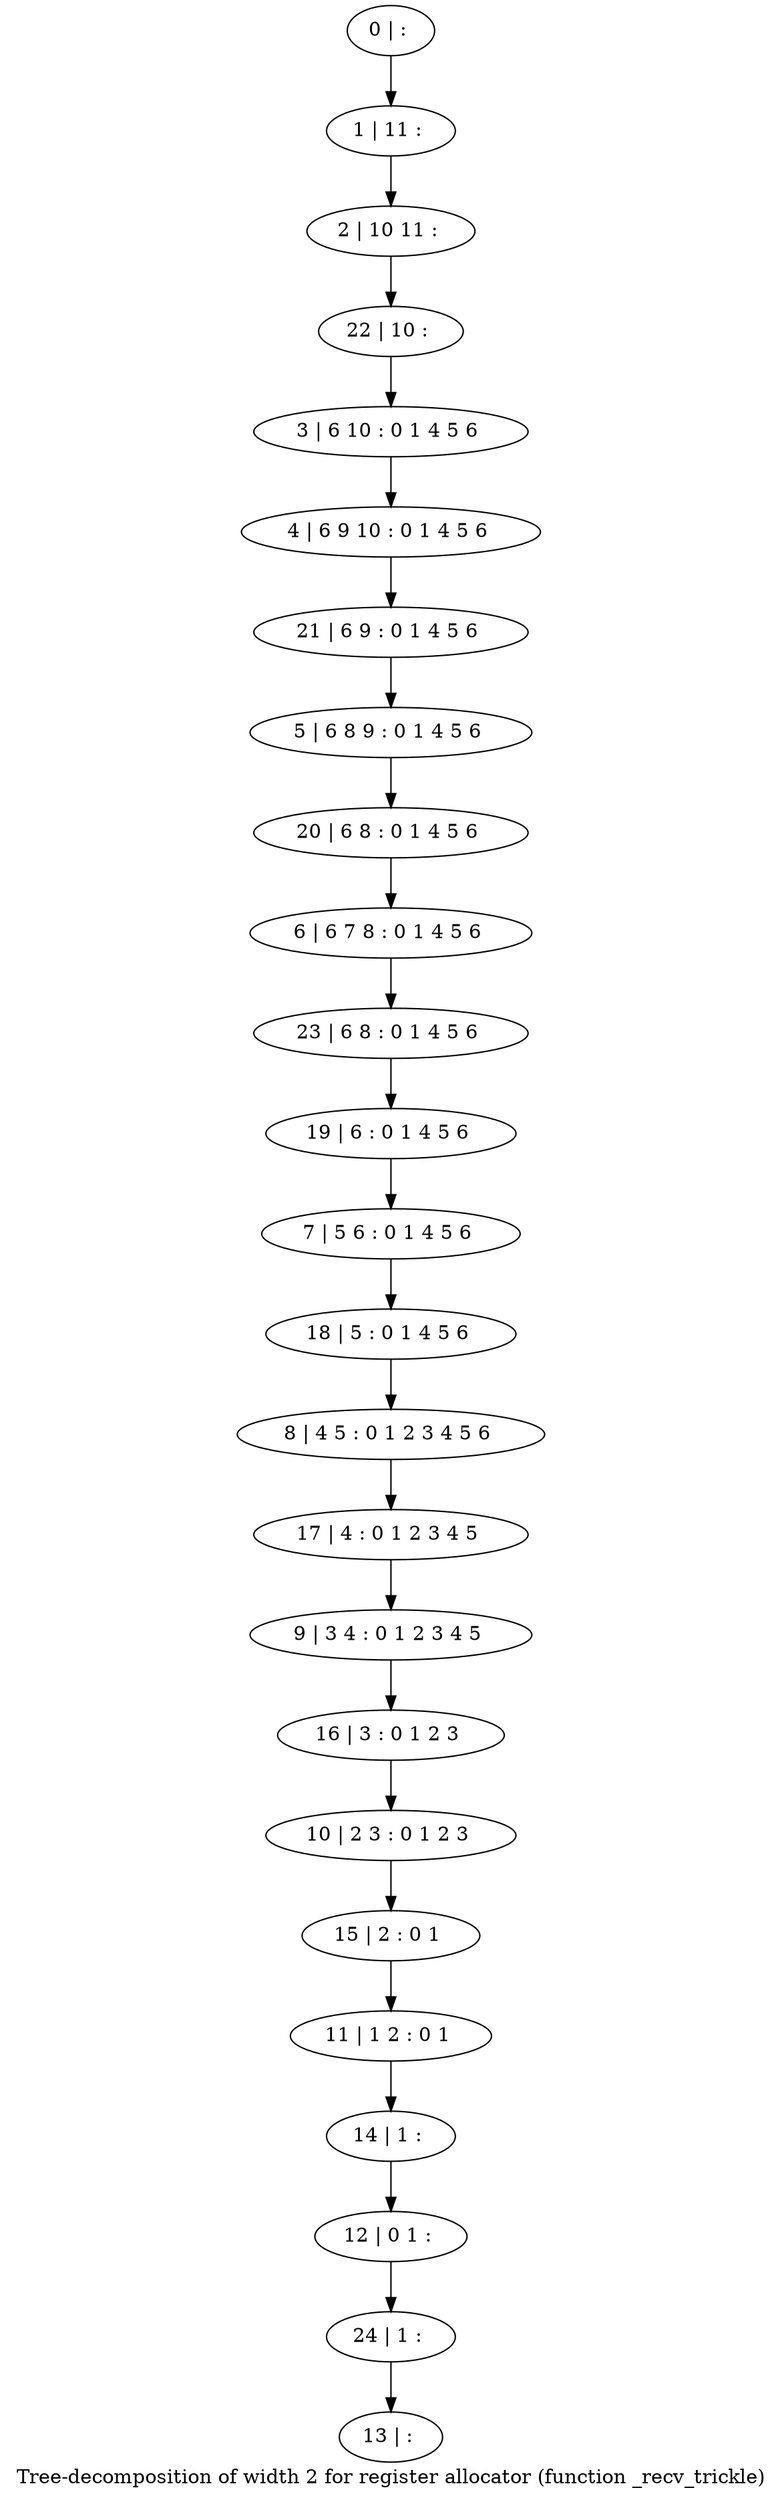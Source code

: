 digraph G {
graph [label="Tree-decomposition of width 2 for register allocator (function _recv_trickle)"]
0[label="0 | : "];
1[label="1 | 11 : "];
2[label="2 | 10 11 : "];
3[label="3 | 6 10 : 0 1 4 5 6 "];
4[label="4 | 6 9 10 : 0 1 4 5 6 "];
5[label="5 | 6 8 9 : 0 1 4 5 6 "];
6[label="6 | 6 7 8 : 0 1 4 5 6 "];
7[label="7 | 5 6 : 0 1 4 5 6 "];
8[label="8 | 4 5 : 0 1 2 3 4 5 6 "];
9[label="9 | 3 4 : 0 1 2 3 4 5 "];
10[label="10 | 2 3 : 0 1 2 3 "];
11[label="11 | 1 2 : 0 1 "];
12[label="12 | 0 1 : "];
13[label="13 | : "];
14[label="14 | 1 : "];
15[label="15 | 2 : 0 1 "];
16[label="16 | 3 : 0 1 2 3 "];
17[label="17 | 4 : 0 1 2 3 4 5 "];
18[label="18 | 5 : 0 1 4 5 6 "];
19[label="19 | 6 : 0 1 4 5 6 "];
20[label="20 | 6 8 : 0 1 4 5 6 "];
21[label="21 | 6 9 : 0 1 4 5 6 "];
22[label="22 | 10 : "];
23[label="23 | 6 8 : 0 1 4 5 6 "];
24[label="24 | 1 : "];
0->1 ;
1->2 ;
3->4 ;
14->12 ;
11->14 ;
15->11 ;
10->15 ;
16->10 ;
9->16 ;
17->9 ;
8->17 ;
18->8 ;
7->18 ;
19->7 ;
20->6 ;
5->20 ;
21->5 ;
4->21 ;
22->3 ;
2->22 ;
23->19 ;
6->23 ;
24->13 ;
12->24 ;
}
